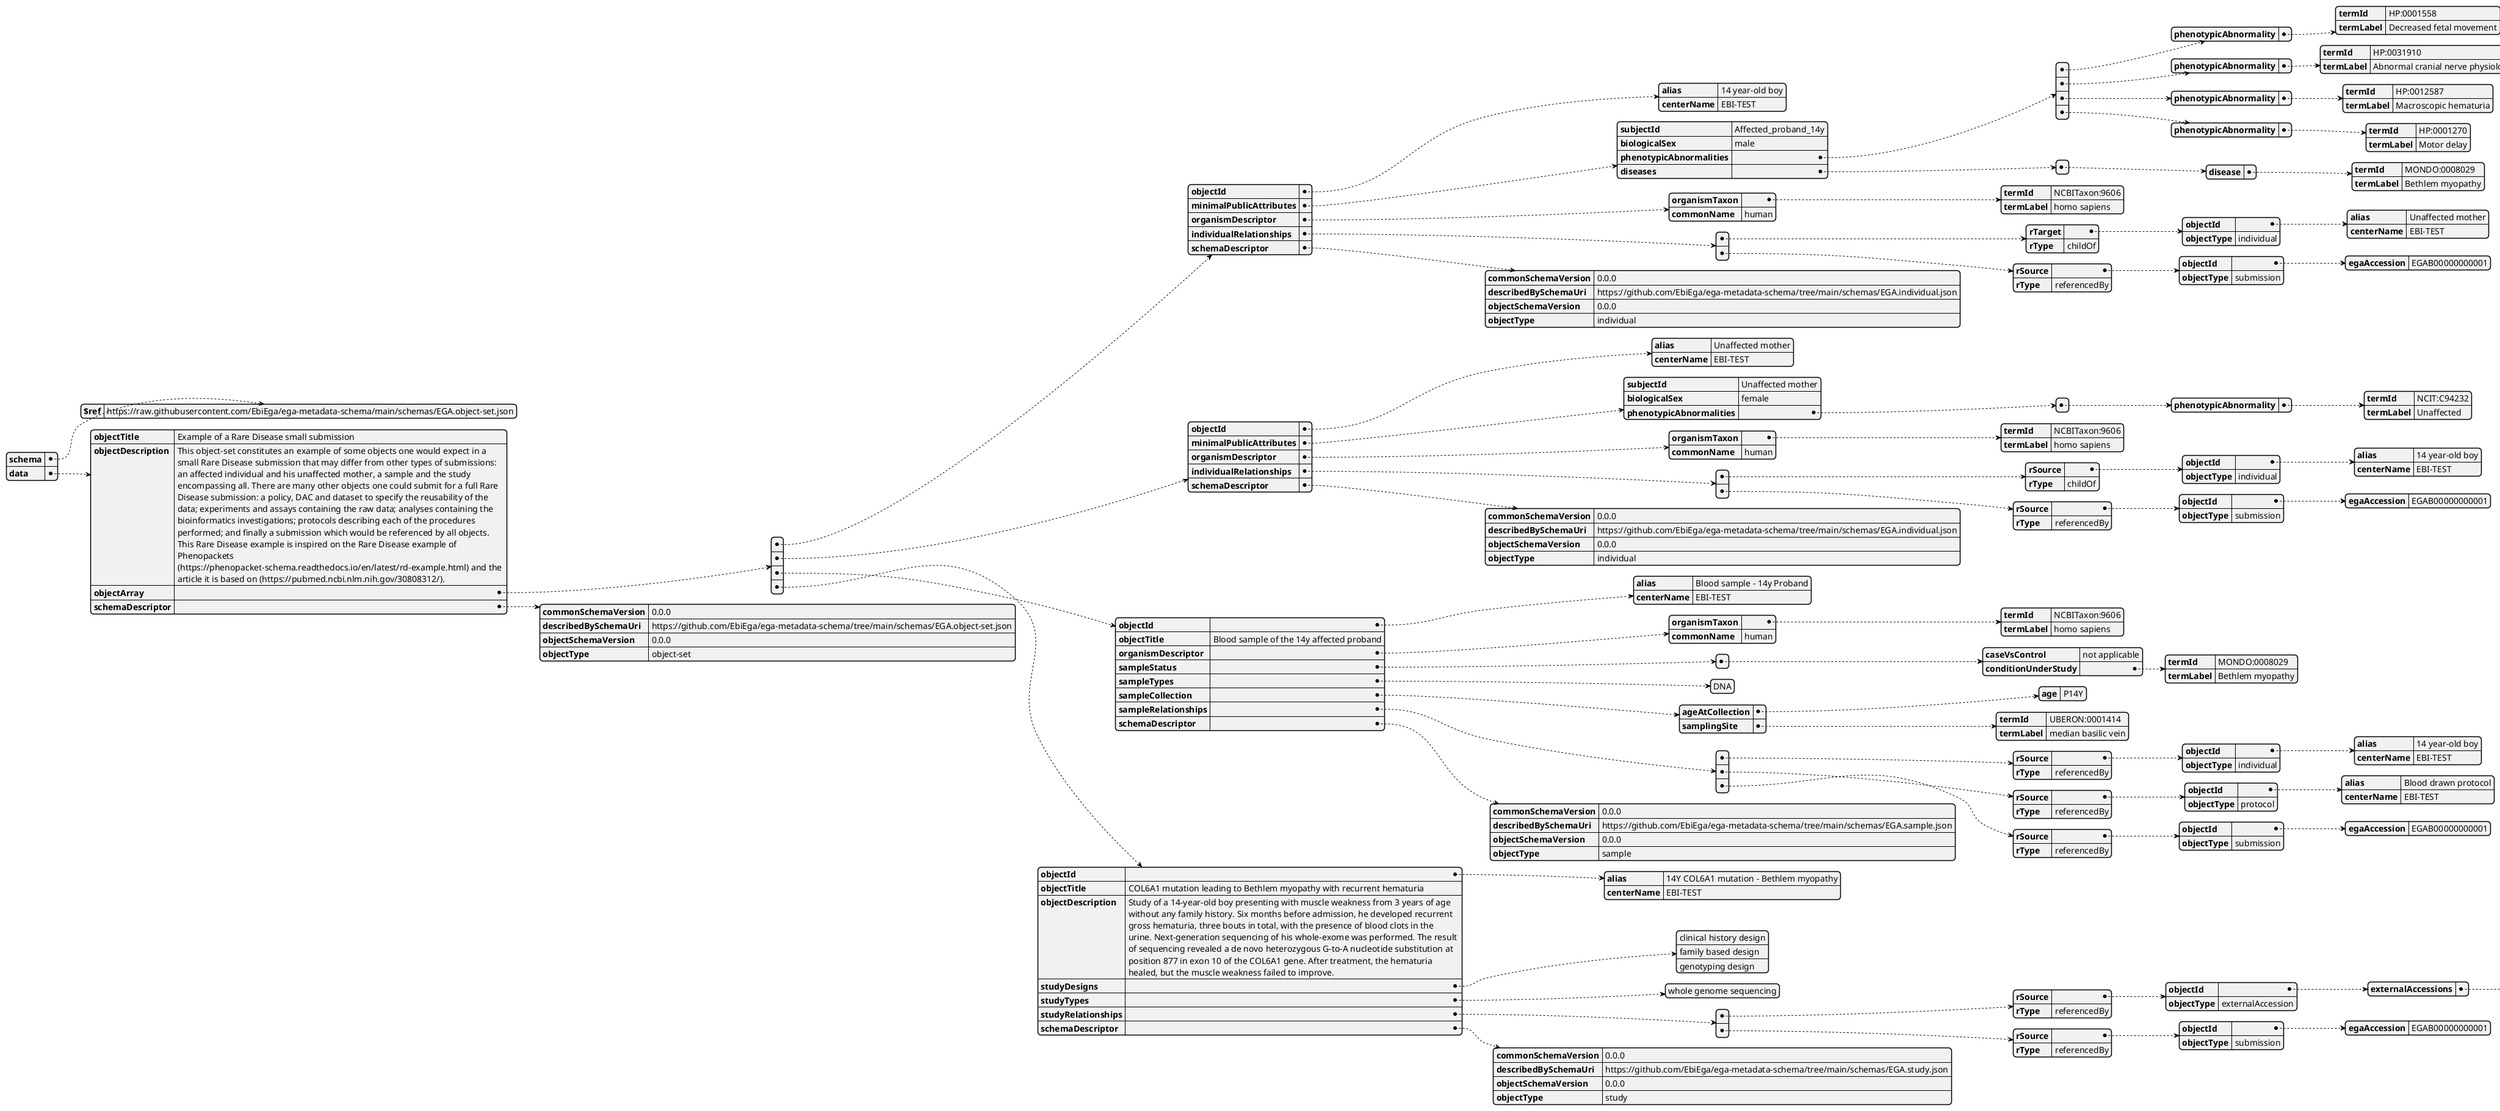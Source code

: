 @startjson

{
    "schema": {
        "$ref": "https://raw.githubusercontent.com/EbiEga/ega-metadata-schema/main/schemas/EGA.object-set.json"
    },
    "data": {
        "objectTitle": "Example of a Rare Disease small submission",
        "objectDescription": "This object-set constitutes an example of some objects one would expect in a \\nsmall Rare Disease submission that may differ from other types of submissions: \\nan affected individual and his unaffected mother, a sample and the study \\nencompassing all. There are many other objects one could submit for a full Rare \\nDisease submission: a policy, DAC and dataset to specify the reusability of the \\ndata; experiments and assays containing the raw data; analyses containing the \\nbioinformatics investigations; protocols describing each of the procedures \\nperformed; and finally a submission which would be referenced by all objects. \\nThis Rare Disease example is inspired on the Rare Disease example of \\nPhenopackets \\n(https://phenopacket-schema.readthedocs.io/en/latest/rd-example.html) and the \\narticle it is based on (https://pubmed.ncbi.nlm.nih.gov/30808312/).",
        "objectArray": [
            {
                "objectId": {
                    "alias": "14 year-old boy",
                    "centerName": "EBI-TEST"
                },
                "minimalPublicAttributes": {
                    "subjectId": "Affected_proband_14y",
                    "biologicalSex": "male",
                    "phenotypicAbnormalities": [
                        {
                            "phenotypicAbnormality": {
                                "termId": "HP:0001558",
                                "termLabel": "Decreased fetal movement"
                            }
                        },
                        {
                            "phenotypicAbnormality": {
                                "termId": "HP:0031910",
                                "termLabel": "Abnormal cranial nerve physiology"
                            }
                        },
                        {
                            "phenotypicAbnormality": {
                                "termId": "HP:0012587",
                                "termLabel": "Macroscopic hematuria"
                            }
                        },
                        {
                            "phenotypicAbnormality": {
                                "termId": "HP:0001270",
                                "termLabel": "Motor delay"
                            }
                        }
                    ],
                    "diseases": [
                        {
                            "disease": {
                                "termId": "MONDO:0008029",
                                "termLabel": "Bethlem myopathy"
                            }
                        }
                    ]
                },
                "organismDescriptor": {
                    "organismTaxon": {
                        "termId": "NCBITaxon:9606",
                        "termLabel": "homo sapiens"
                    },
                    "commonName": "human"
                },
                "individualRelationships": [
                    {
                        "rTarget": {
                            "objectId": {
                                "alias": "Unaffected mother",
                                "centerName": "EBI-TEST"
                            },
                            "objectType": "individual"
                        },
                        "rType": "childOf"
                    },
                    {
                        "rSource": {
                            "objectId": {
                                "egaAccession": "EGAB00000000001"
                            },
                            "objectType": "submission"
                        },
                        "rType": "referencedBy"
                    }
                ],
                "schemaDescriptor": {
                    "commonSchemaVersion": "0.0.0",
                    "describedBySchemaUri": "https://github.com/EbiEga/ega-metadata-schema/tree/main/schemas/EGA.individual.json",
                    "objectSchemaVersion": "0.0.0",
                    "objectType": "individual"
                }
            },
            {
                "objectId": {
                    "alias": "Unaffected mother",
                    "centerName": "EBI-TEST"
                },
                "minimalPublicAttributes": {
                    "subjectId": "Unaffected mother",
                    "biologicalSex": "female",
                    "phenotypicAbnormalities": [
                        {
                            "phenotypicAbnormality": {
                                "termId": "NCIT:C94232",
                                "termLabel": "Unaffected"
                            }
                        }
                    ]
                },
                "organismDescriptor": {
                    "organismTaxon": {
                        "termId": "NCBITaxon:9606",
                        "termLabel": "homo sapiens"
                    },
                    "commonName": "human"
                },
                "individualRelationships": [
                    {
                        "rSource": {
                            "objectId": {
                                "alias": "14 year-old boy",
                                "centerName": "EBI-TEST"
                            },
                            "objectType": "individual"
                        },
                        "rType": "childOf"
                    },
                    {
                        "rSource": {
                            "objectId": {
                                "egaAccession": "EGAB00000000001"
                            },
                            "objectType": "submission"
                        },
                        "rType": "referencedBy"
                    }
                ],
                "schemaDescriptor": {
                    "commonSchemaVersion": "0.0.0",
                    "describedBySchemaUri": "https://github.com/EbiEga/ega-metadata-schema/tree/main/schemas/EGA.individual.json",
                    "objectSchemaVersion": "0.0.0",
                    "objectType": "individual"
                }
            },
            {
                "objectId": {
                    "alias": "Blood sample - 14y Proband",
                    "centerName": "EBI-TEST"
                },
                "objectTitle": "Blood sample of the 14y affected proband",
                "organismDescriptor": {
                    "organismTaxon": {
                        "termId": "NCBITaxon:9606",
                        "termLabel": "homo sapiens"
                    },
                    "commonName": "human"
                },
                "sampleStatus": [
                    {
                        "caseVsControl": "not applicable",
                        "conditionUnderStudy": {
                            "termId": "MONDO:0008029",
                            "termLabel": "Bethlem myopathy"
                        }
                    }
                ],
                "sampleTypes": [
                    "DNA"
                ],
                "sampleCollection": {
                    "ageAtCollection": {
                        "age": "P14Y"
                    },
                    "samplingSite": {
                        "termId": "UBERON:0001414",
                        "termLabel": "median basilic vein"
                    }
                },
                "sampleRelationships": [
                    {
                        "rSource": {
                            "objectId": {
                                "alias": "14 year-old boy",
                                "centerName": "EBI-TEST"
                            },
                            "objectType": "individual"
                        },
                        "rType": "referencedBy"
                    },
                    {
                        "rSource": {
                            "objectId": {
                                "alias": "Blood drawn protocol",
                                "centerName": "EBI-TEST"
                            },
                            "objectType": "protocol"
                        },
                        "rType": "referencedBy"
                    },
                    {
                        "rSource": {
                            "objectId": {
                                "egaAccession": "EGAB00000000001"
                            },
                            "objectType": "submission"
                        },
                        "rType": "referencedBy"
                    }
                ],
                "schemaDescriptor": {
                    "commonSchemaVersion": "0.0.0",
                    "describedBySchemaUri": "https://github.com/EbiEga/ega-metadata-schema/tree/main/schemas/EGA.sample.json",
                    "objectSchemaVersion": "0.0.0",
                    "objectType": "sample"
                }
            },
            {
                "objectId": {
                    "alias": "14Y COL6A1 mutation - Bethlem myopathy",
                    "centerName": "EBI-TEST"
                },
                "objectTitle": "COL6A1 mutation leading to Bethlem myopathy with recurrent hematuria",
                "objectDescription": "Study of a 14-year-old boy presenting with muscle weakness from 3 years of age \\nwithout any family history. Six months before admission, he developed recurrent \\ngross hematuria, three bouts in total, with the presence of blood clots in the \\nurine. Next-generation sequencing of his whole-exome was performed. The result \\nof sequencing revealed a de novo heterozygous G-to-A nucleotide substitution at \\nposition 877 in exon 10 of the COL6A1 gene. After treatment, the hematuria \\nhealed, but the muscle weakness failed to improve.",
                "studyDesigns": [
                    "clinical history design",
                    "family based design",
                    "genotyping design"
                ],
                "studyTypes": [
                    "whole genome sequencing"
                ],
                "studyRelationships": [
                    {
                        "rSource": {
                            "objectId": {
                                "externalAccessions": [
                                    {
                                        "objectExternalAccessionURI": "https://pubmed.ncbi.nlm.nih.gov/30808312/"
                                    }
                                ]
                            },
                            "objectType": "externalAccession"
                        },
                        "rType": "referencedBy"
                    },
                    {
                        "rSource": {
                            "objectId": {
                                "egaAccession": "EGAB00000000001"
                            },
                            "objectType": "submission"
                        },
                        "rType": "referencedBy"
                    }
                ],
                "schemaDescriptor": {
                    "commonSchemaVersion": "0.0.0",
                    "describedBySchemaUri": "https://github.com/EbiEga/ega-metadata-schema/tree/main/schemas/EGA.study.json",
                    "objectSchemaVersion": "0.0.0",
                    "objectType": "study"
                }
            }
        ],
        "schemaDescriptor": {
            "commonSchemaVersion": "0.0.0",
            "describedBySchemaUri": "https://github.com/EbiEga/ega-metadata-schema/tree/main/schemas/EGA.object-set.json",
            "objectSchemaVersion": "0.0.0",
            "objectType": "object-set"
        }
    }
}
@endjson